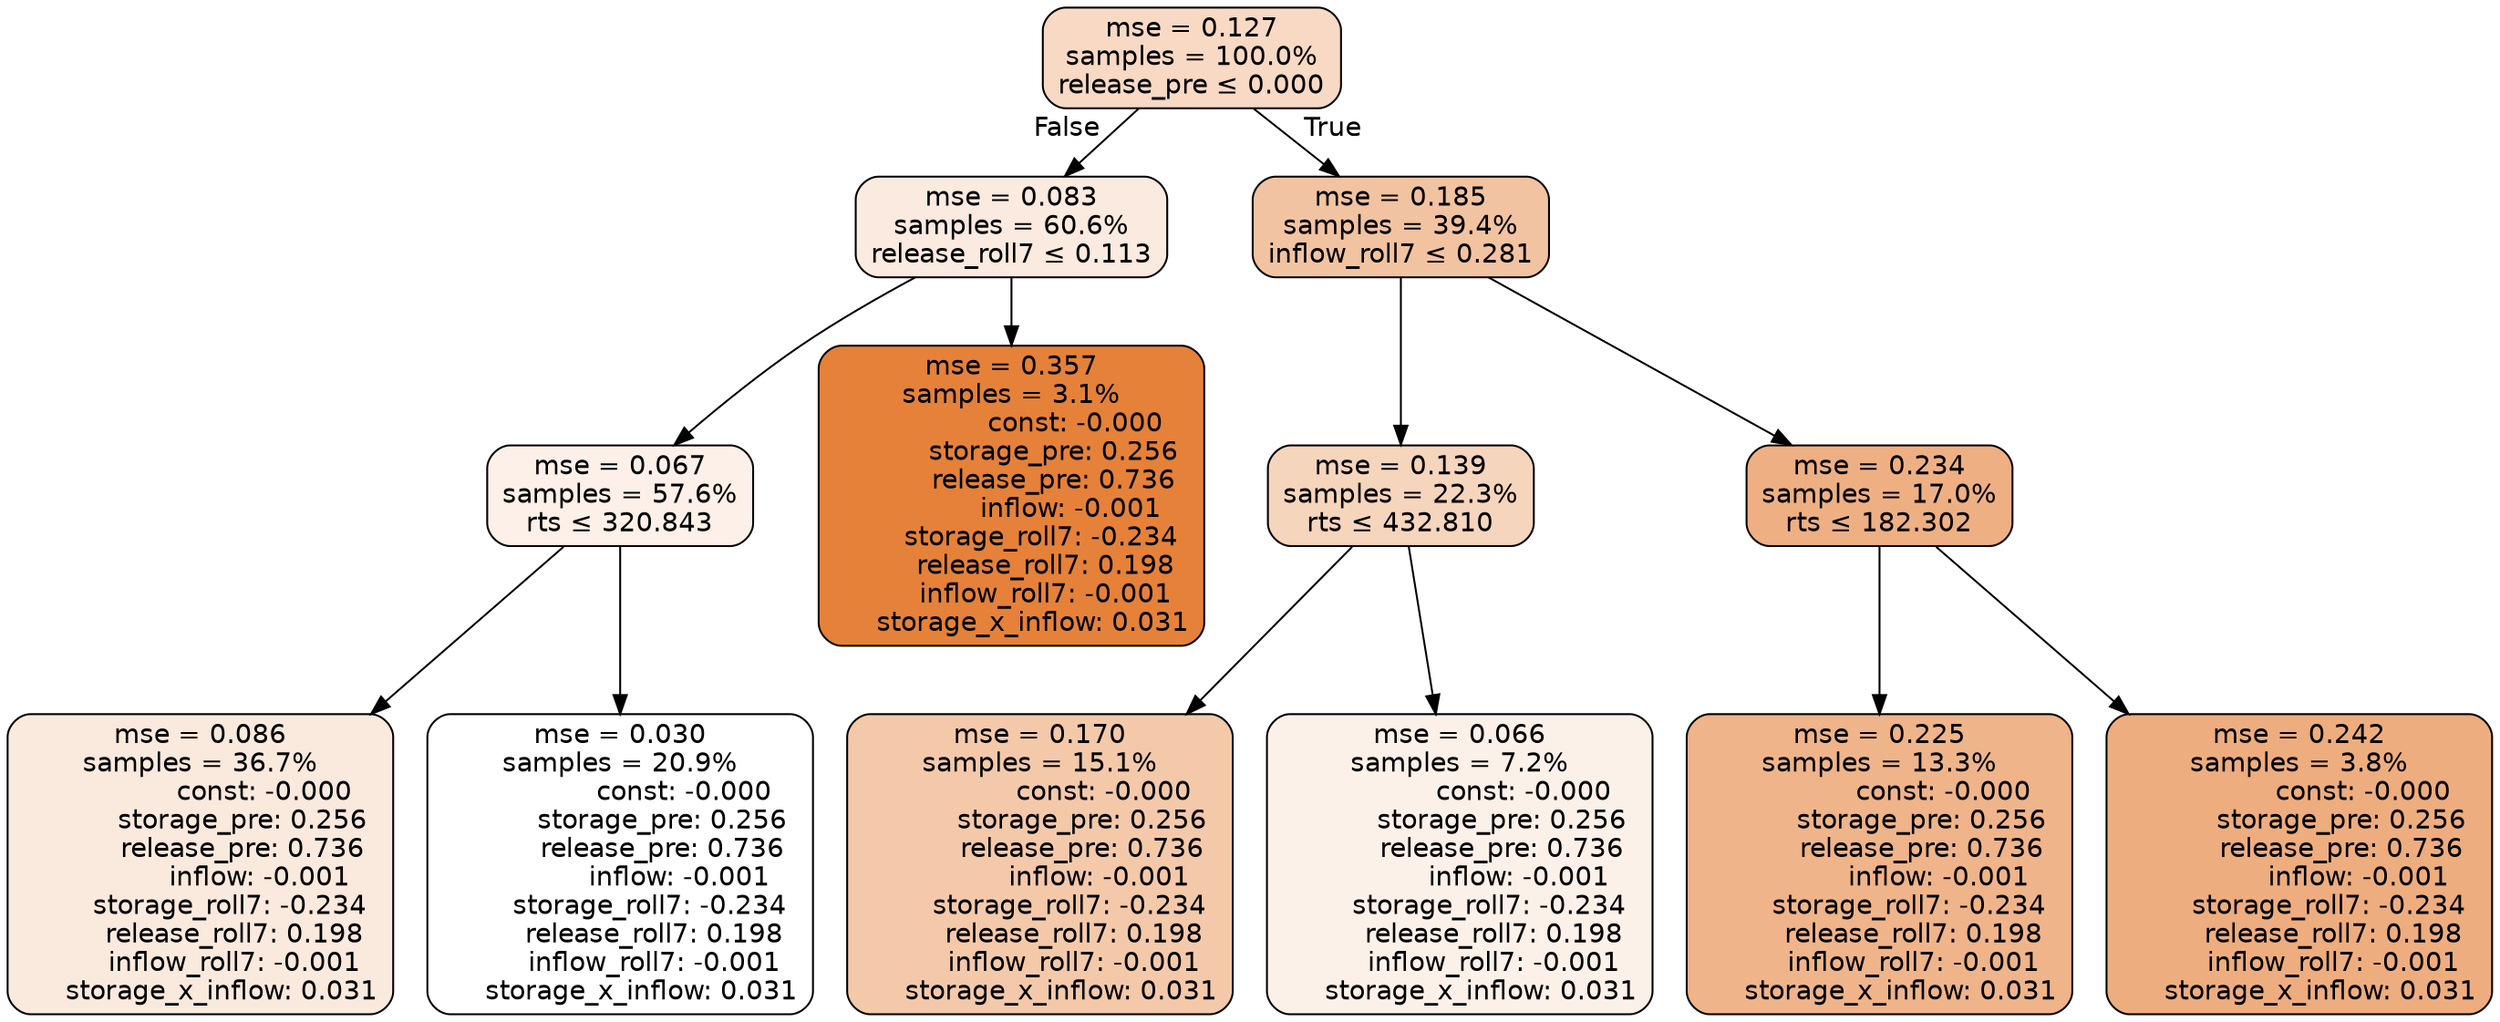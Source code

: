 digraph tree {
node [shape=rectangle, style="filled, rounded", color="black", fontname=helvetica] ;
edge [fontname=helvetica] ;
	"0" [label="mse = 0.127
samples = 100.0%
release_pre &le; 0.000", fillcolor="#f7d9c4"]
	"1" [label="mse = 0.083
samples = 60.6%
release_roll7 &le; 0.113", fillcolor="#faeadf"]
	"2" [label="mse = 0.067
samples = 57.6%
rts &le; 320.843", fillcolor="#fcf0e8"]
	"3" [label="mse = 0.086
samples = 36.7%
               const: -0.000
          storage_pre: 0.256
          release_pre: 0.736
              inflow: -0.001
       storage_roll7: -0.234
        release_roll7: 0.198
        inflow_roll7: -0.001
     storage_x_inflow: 0.031", fillcolor="#fae9dd"]
	"4" [label="mse = 0.030
samples = 20.9%
               const: -0.000
          storage_pre: 0.256
          release_pre: 0.736
              inflow: -0.001
       storage_roll7: -0.234
        release_roll7: 0.198
        inflow_roll7: -0.001
     storage_x_inflow: 0.031", fillcolor="#ffffff"]
	"5" [label="mse = 0.357
samples = 3.1%
               const: -0.000
          storage_pre: 0.256
          release_pre: 0.736
              inflow: -0.001
       storage_roll7: -0.234
        release_roll7: 0.198
        inflow_roll7: -0.001
     storage_x_inflow: 0.031", fillcolor="#e58139"]
	"6" [label="mse = 0.185
samples = 39.4%
inflow_roll7 &le; 0.281", fillcolor="#f2c3a1"]
	"7" [label="mse = 0.139
samples = 22.3%
rts &le; 432.810", fillcolor="#f6d5bd"]
	"8" [label="mse = 0.170
samples = 15.1%
               const: -0.000
          storage_pre: 0.256
          release_pre: 0.736
              inflow: -0.001
       storage_roll7: -0.234
        release_roll7: 0.198
        inflow_roll7: -0.001
     storage_x_inflow: 0.031", fillcolor="#f3c9aa"]
	"9" [label="mse = 0.066
samples = 7.2%
               const: -0.000
          storage_pre: 0.256
          release_pre: 0.736
              inflow: -0.001
       storage_roll7: -0.234
        release_roll7: 0.198
        inflow_roll7: -0.001
     storage_x_inflow: 0.031", fillcolor="#fcf1e9"]
	"10" [label="mse = 0.234
samples = 17.0%
rts &le; 182.302", fillcolor="#eeb083"]
	"11" [label="mse = 0.225
samples = 13.3%
               const: -0.000
          storage_pre: 0.256
          release_pre: 0.736
              inflow: -0.001
       storage_roll7: -0.234
        release_roll7: 0.198
        inflow_roll7: -0.001
     storage_x_inflow: 0.031", fillcolor="#efb489"]
	"12" [label="mse = 0.242
samples = 3.8%
               const: -0.000
          storage_pre: 0.256
          release_pre: 0.736
              inflow: -0.001
       storage_roll7: -0.234
        release_roll7: 0.198
        inflow_roll7: -0.001
     storage_x_inflow: 0.031", fillcolor="#eead7e"]

	"0" -> "1" [labeldistance=2.5, labelangle=45, headlabel="False"]
	"1" -> "2"
	"2" -> "3"
	"2" -> "4"
	"1" -> "5"
	"0" -> "6" [labeldistance=2.5, labelangle=-45, headlabel="True"]
	"6" -> "7"
	"7" -> "8"
	"7" -> "9"
	"6" -> "10"
	"10" -> "11"
	"10" -> "12"
}